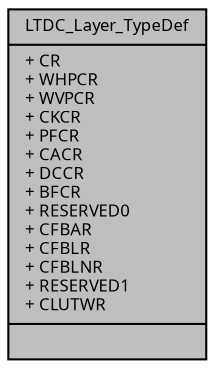 digraph "LTDC_Layer_TypeDef"
{
  edge [fontname="Sans",fontsize="8",labelfontname="Sans",labelfontsize="8"];
  node [fontname="Sans",fontsize="8",shape=record];
  Node1 [label="{LTDC_Layer_TypeDef\n|+ CR\l+ WHPCR\l+ WVPCR\l+ CKCR\l+ PFCR\l+ CACR\l+ DCCR\l+ BFCR\l+ RESERVED0\l+ CFBAR\l+ CFBLR\l+ CFBLNR\l+ RESERVED1\l+ CLUTWR\l|}",height=0.2,width=0.4,color="black", fillcolor="grey75", style="filled", fontcolor="black"];
}
